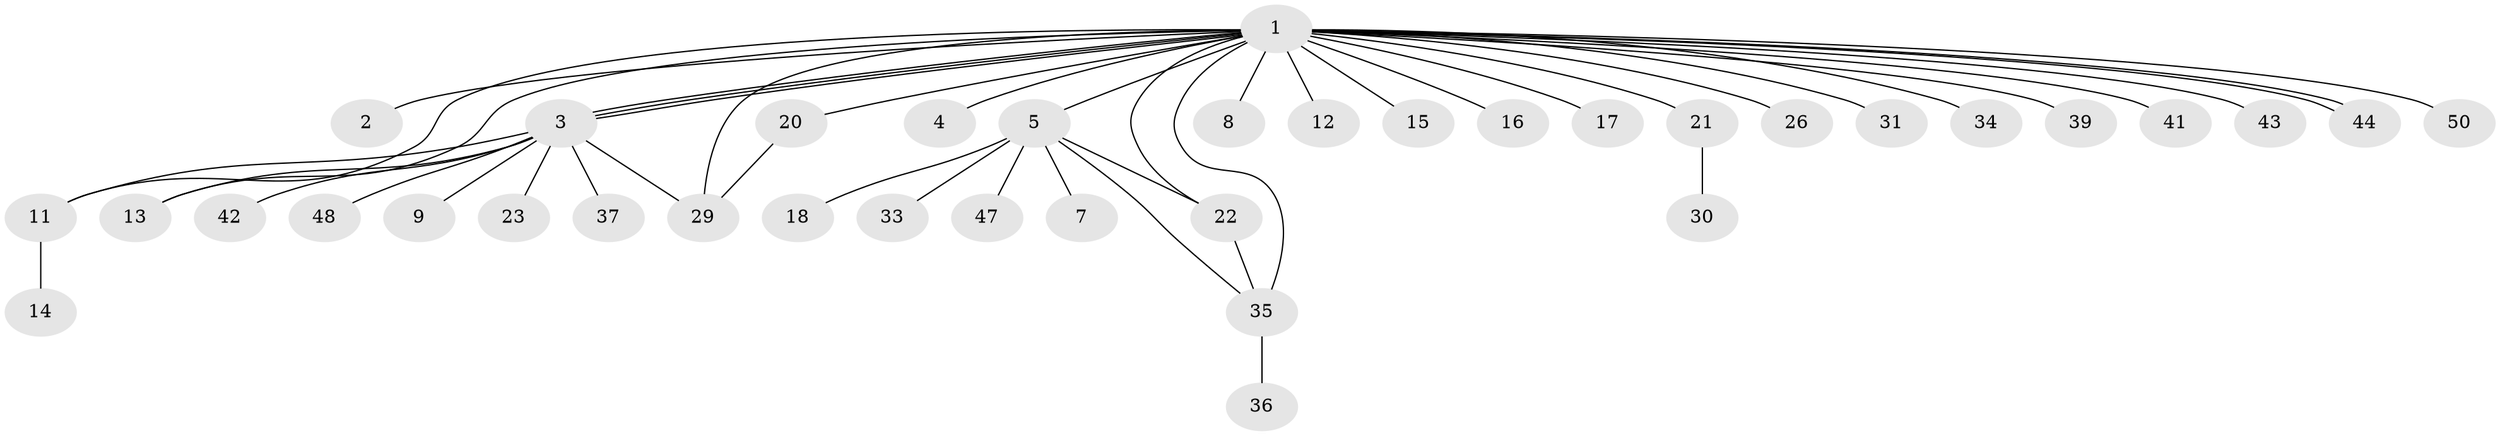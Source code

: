 // Generated by graph-tools (version 1.1) at 2025/23/03/03/25 07:23:48]
// undirected, 37 vertices, 46 edges
graph export_dot {
graph [start="1"]
  node [color=gray90,style=filled];
  1 [super="+6"];
  2;
  3 [super="+10"];
  4;
  5 [super="+28"];
  7;
  8;
  9 [super="+19"];
  11 [super="+32"];
  12;
  13;
  14 [super="+24"];
  15;
  16;
  17 [super="+27"];
  18;
  20;
  21 [super="+25"];
  22 [super="+45"];
  23 [super="+40"];
  26;
  29 [super="+49"];
  30 [super="+46"];
  31;
  33;
  34;
  35 [super="+38"];
  36;
  37;
  39;
  41;
  42;
  43;
  44;
  47;
  48;
  50;
  1 -- 2;
  1 -- 3;
  1 -- 3;
  1 -- 3;
  1 -- 4;
  1 -- 5;
  1 -- 11;
  1 -- 12;
  1 -- 13;
  1 -- 15;
  1 -- 16;
  1 -- 20;
  1 -- 21 [weight=2];
  1 -- 22;
  1 -- 26;
  1 -- 29 [weight=2];
  1 -- 31;
  1 -- 34;
  1 -- 35 [weight=2];
  1 -- 39;
  1 -- 41;
  1 -- 43;
  1 -- 44;
  1 -- 44;
  1 -- 50;
  1 -- 8;
  1 -- 17;
  3 -- 9;
  3 -- 13;
  3 -- 23;
  3 -- 37;
  3 -- 48;
  3 -- 29;
  3 -- 42;
  3 -- 11;
  5 -- 7;
  5 -- 18;
  5 -- 22;
  5 -- 33;
  5 -- 47;
  5 -- 35;
  11 -- 14;
  20 -- 29;
  21 -- 30;
  22 -- 35;
  35 -- 36;
}
